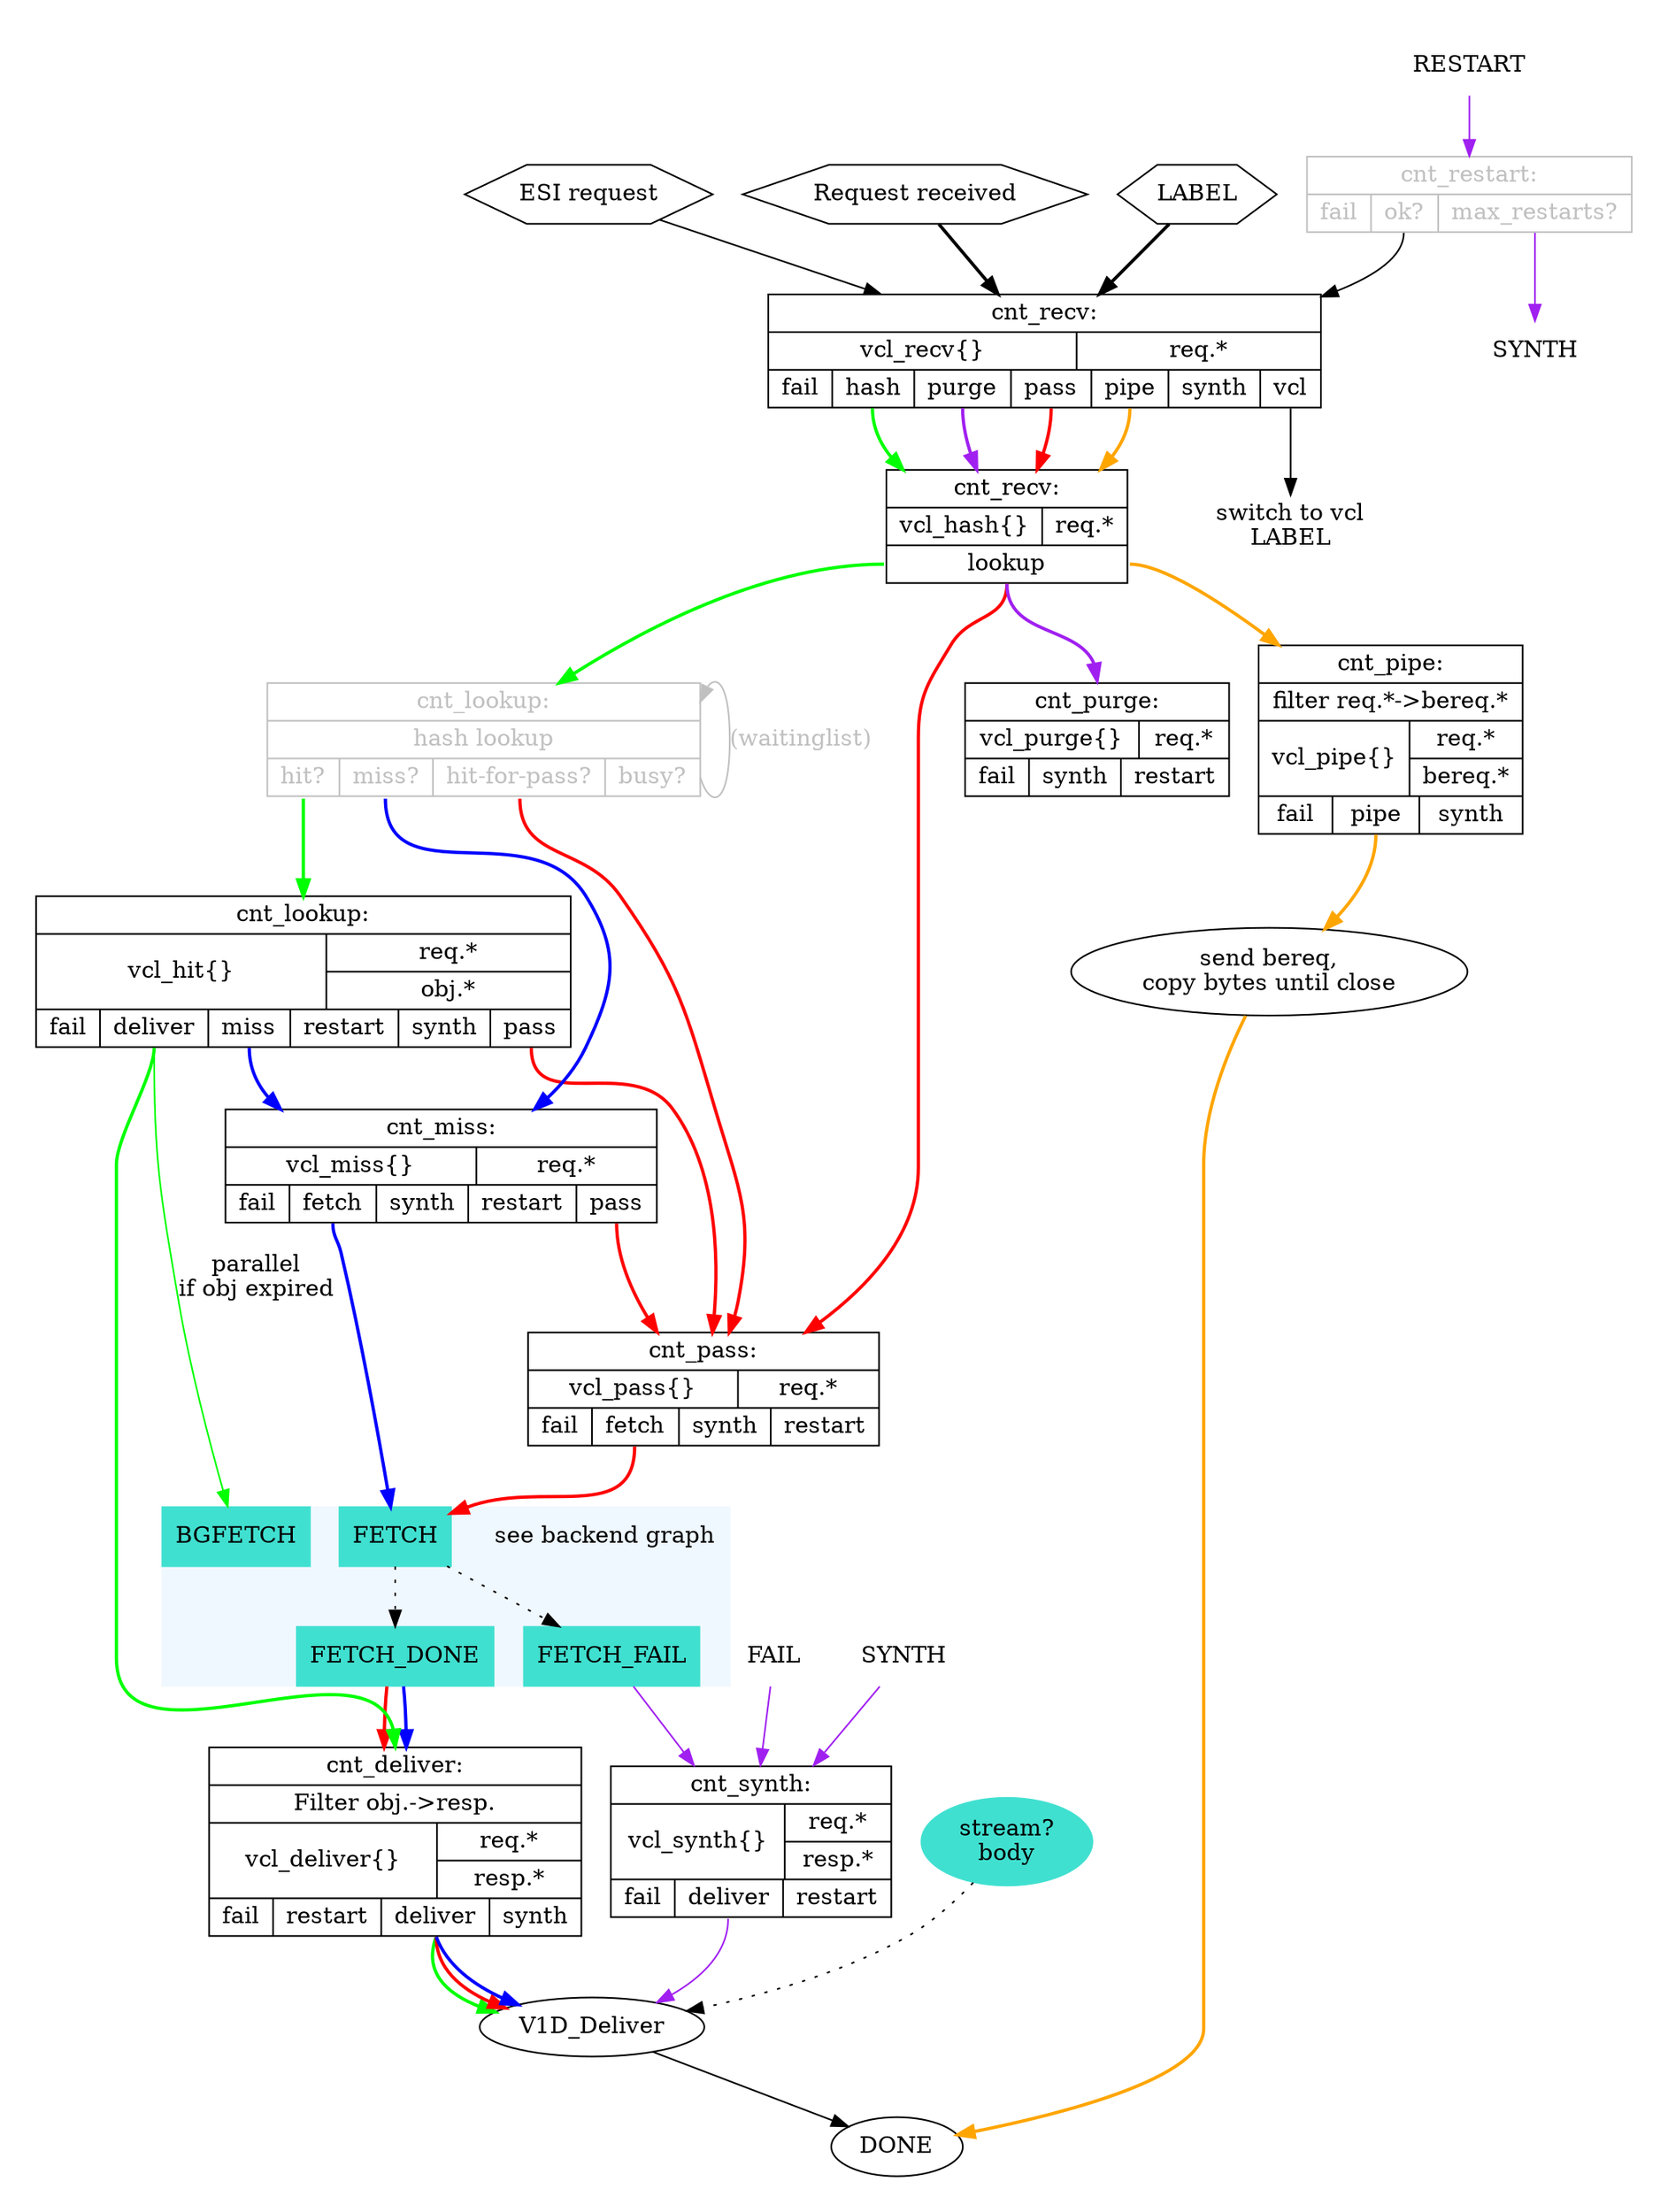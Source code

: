 /*
 * we should format labels in a readable form like
 *			 label="\
 *			 {cnt_deliver:|\
 *				 Filter obj.-\>resp.|\
 *				 {vcl_deliver\{\}|\
 *				 {req.*|resp.*}}|\
 *				 {restart|<deliver>deliver|<synth>synth}}"
 *
 * <rant>
 * ... but some servers in the v-c.o build farm use old graphviz 2.26.3
 * which cannot handle labels with additional whitespace properly, so
 * for the time being we need to fall back into dark middle ages and
 * use illegibly long lines
 * </rant>
 * -- slink 20141013
 */

digraph cache_req_fsm {
	margin="0.25"
	ranksep="0.5"
	center="1"

	//// XXX does this belong here? -- from cache_vcl.c
	/*
	vcl_load [label = "vcl.load",shape=plaintext]
	vcl_load -> init
	init [
	      shape=record
	      label="
	      {VCL_Load:|
		      {vcl_init}|
		      {<ok>ok|<fail>fail}}"
	]
	init:ok -> ok
	init:fail -> fail

	vcl_discard [label = "vcl.discard",shape=plaintext]
	vcl_discard -> fini
	fini [
	      shape=record
	      label="
	      {VCL_Nuke:|
		      {vcl_fini}|
		      {<ok>ok}}"
	]
	fini:ok -> ok
	*/

	acceptor [shape=hexagon label="Request received"]
	label_select [shape=hexagon label="LABEL"]
	ESI_REQ [shape=hexagon label="ESI request"]
	RESTART [shape=plaintext]

	ESI_REQ -> recv
	SYNTH [shape=plaintext]
	FAIL [shape=plaintext]
	acceptor -> recv [style=bold]
	label_select -> recv [style=bold]

	subgraph xcluster_deliver {
		/* cnt_deliver() */
		deliver [
			 shape=record
			 label="{cnt_deliver:|Filter obj.-\>resp.|{vcl_deliver\{\}|{req.*|resp.*}}|{fail|<restart>restart|<deliver>deliver|<synth>synth}}"
		]

		deliver:deliver:s -> V1D_Deliver [style=bold,color=green]
		deliver:deliver:s -> V1D_Deliver [style=bold,color=red]
		deliver:deliver:s -> V1D_Deliver [style=bold,color=blue]

		stream [label="stream?\nbody",style=filled,color=turquoise]
		stream -> V1D_Deliver [style=dotted]
	}

	V1D_Deliver -> DONE

	/* cnt_synth() */
	subgraph xcluster_synth {
		synth [
		       shape=record
		       label="{cnt_synth:|{vcl_synth\{\}|{req.*|resp.*}}|{fail|<del>deliver|<restart>restart}}"
		]

		FAIL -> synth [color=purple]
		SYNTH -> synth [color=purple]
		synth:del:s -> V1D_Deliver [color=purple]
	}

	subgraph cluster_backend {
		style=filled
		color=aliceblue

		"see backend graph" [shape=plaintext]

		node [shape=box,
		      style=filled,
		      color=turquoise]

		BGFETCH
		FETCH
		FETCH_DONE
		FETCH_FAIL
	}

	lookup2:deliver:s -> BGFETCH [label="parallel\nif obj expired",
				      color=green]
	FETCH_FAIL -> synth [color=purple]

	FETCH_DONE -> deliver [style=bold,color=red]
	FETCH_DONE -> deliver [style=bold,color=blue]
	FETCH -> FETCH_DONE [style=dotted]
	FETCH -> FETCH_FAIL [style=dotted]
	/* cnt_lookup() */
	subgraph xcluster_lookup {
		lookup [
			shape=record
			color=grey
			fontcolor=grey
			label="{<top>cnt_lookup:|hash lookup|{<h>hit?|<miss>miss?|<hfp>hit-for-pass?|<busy>busy?}}"
		]
		lookup2 [
			 shape=record
			 label="{<top>cnt_lookup:|{vcl_hit\{\}|{req.*|obj.*}}|{fail|<deliver>deliver|<miss>miss|restart|synth|<pass>pass}}"
		]
	}
	lookup:busy:e -> lookup:top:e [label="(waitinglist)",
				       color=grey,
				       fontcolor=grey]
	lookup:miss:s -> miss [style=bold,color=blue]
	lookup:hfp:s -> pass [style=bold,color=red]
	lookup:h:s -> lookup2 [style=bold,color=green]

	lookup2:deliver:s -> deliver:n [style=bold,color=green]
	lookup2:miss:s -> miss [style=bold,color=blue]
	// XXX should not happen
	// lookup2:miss:s -> pass [style=bold,color=red,label="(no busy obj)"]
	lookup2:pass:s -> pass [style=bold,color=red]

	/* cnt_miss */
	subgraph xcluster_miss {
		miss [
		      shape=record
		      label="{cnt_miss:|{vcl_miss\{\}|req.*}|{fail|<fetch>fetch|<synth>synth|<rst>restart|<pass>pass}}"
		]
	}
	miss:fetch:s -> FETCH [style=bold,color=blue]
	miss:pass:s -> pass [style=bold,color=red]

	/* cnt_pass */
	subgraph xcluster_pass {
		pass [
		      shape=record
		      label="{cnt_pass:|{vcl_pass\{\}|req.*}|{fail|<fetch>fetch|<synth>synth|<rst>restart}}"
		]
	}
	pass:fetch:s -> FETCH [style=bold, color=red]

	/* cnt_pipe */
	subgraph xcluster_pipe {
		pipe [
		      shape=record
		      label="{cnt_pipe:|filter req.*-\>bereq.*|{vcl_pipe\{\}|{req.*|bereq.*}}|{fail|<pipe>pipe|<synth>synth}}"
		]
		pipe_do [
			 shape=ellipse
			 label="send bereq,\ncopy bytes until close"
		]
		pipe:pipe -> pipe_do [style=bold,color=orange]
	}
	pipe_do -> DONE [style=bold,color=orange]

	/* cnt_restart */
	subgraph xcluster_restart {
		restart [
			shape=record
			color=grey
			fontcolor=grey
			label="{cnt_restart:|{fail|<ok>ok?|<max>max_restarts?}}"
		]
	}
	RESTART -> restart [color=purple]
	restart:ok:s -> recv
	restart:max:s -> err_restart [color=purple]
	err_restart [label="SYNTH",shape=plaintext]

	/* cnt_recv() */
	subgraph xcluster_recv {
		recv [
		      shape=record
		      label="{cnt_recv:|{vcl_recv\{\}|req.*}|{fail|<hash>hash|<purge>purge|<pass>pass|<pipe>pipe|<synth>synth|<vcl>vcl}}"
		      ]
		recv:hash -> hash [style=bold,color=green]
		hash [
		      shape=record
		      label="{cnt_recv:|{vcl_hash\{\}|req.*}|{<lookup>lookup}}"
		      ]
	}
	recv:pipe -> hash [style=bold,color=orange]
	recv:pass -> hash [style=bold,color=red]
	hash:lookup:w -> lookup [style=bold,color=green]
	hash:lookup:s -> purge:top:n [style=bold,color=purple]
	hash:lookup:s -> pass [style=bold,color=red]
	hash:lookup:e -> pipe [style=bold,color=orange]

	recv:purge:s -> hash [style=bold,color=purple]

	recv:vcl:s -> vcl_label
	vcl_label [label="switch to vcl\nLABEL",shape=plaintext]

	/* cnt_purge */
	subgraph xcluster_purge {
		purge [
		       shape=record
		       label="{<top>cnt_purge:|{vcl_purge\{\}|req.*}|{fail|<synth>synth|<restart>restart}}"
		]
	}
}
